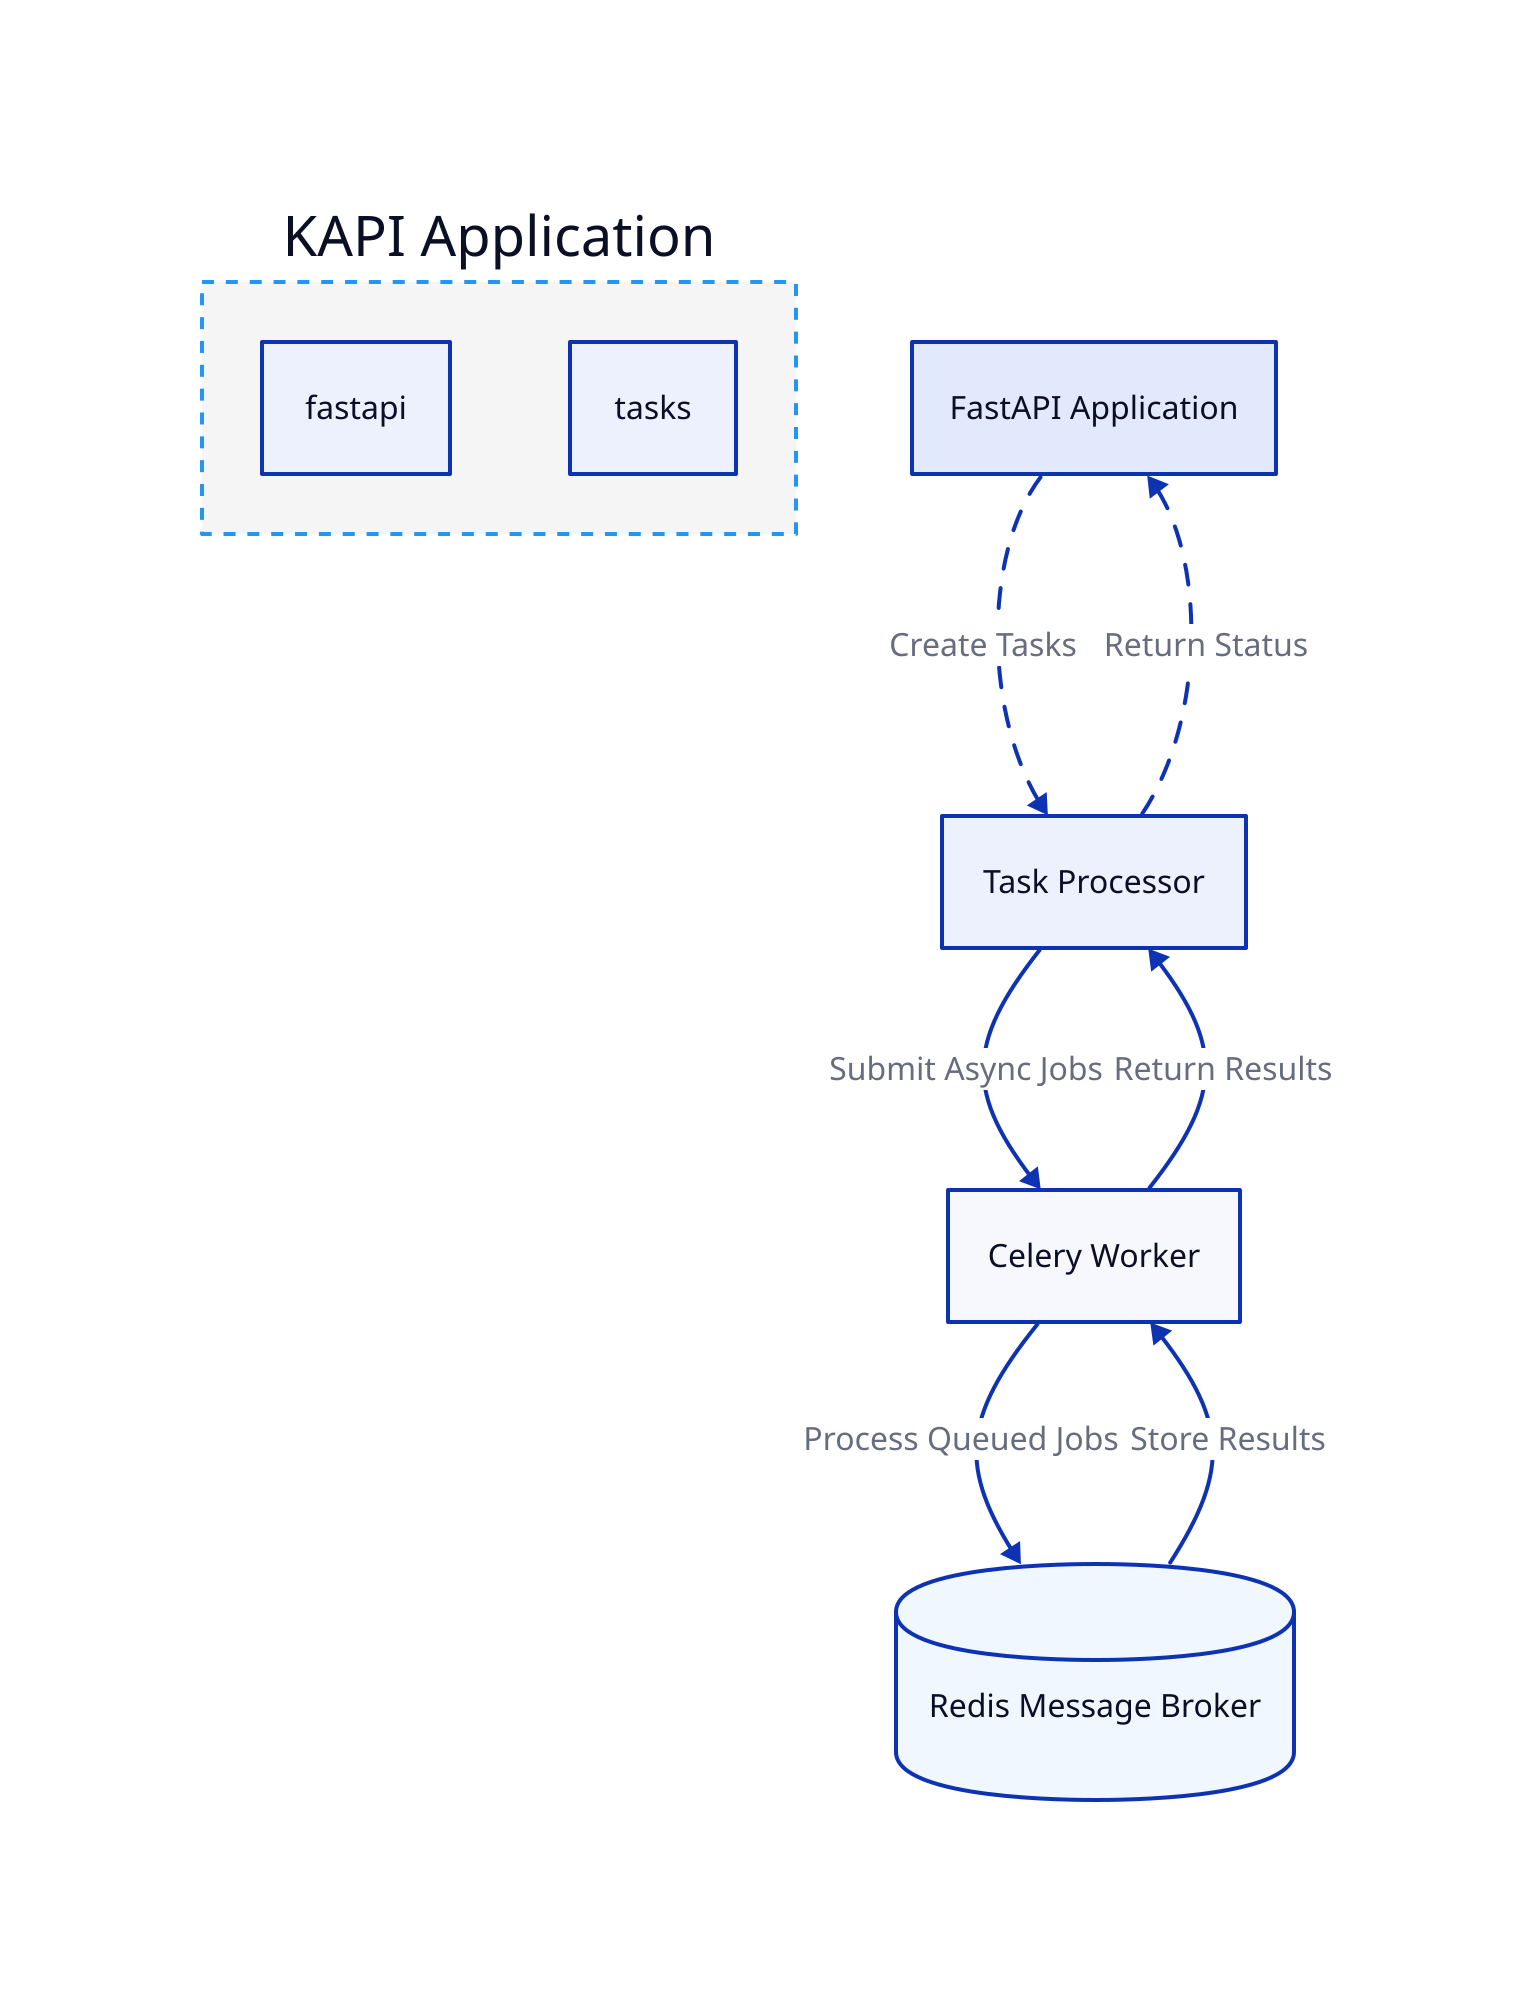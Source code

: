 fastapi: FastAPI {
    shape: rectangle
    style.fill: "#E3E9FD"
    label: "FastAPI Application"
  }
  
  tasks: Task Processor {
    shape: rectangle
    style.fill: "#EDF0FD"
    label: "Task Processor"
  }
  
  celery: Celery {
    shape: rectangle
    style.fill: "#F7F8FE"
    label: "Celery Worker"
  }
  
  redis: Redis {
    shape: cylinder
    style.fill: "#F0F7FF"
    label: "Redis Message Broker"
  }
  
  fastapi -> tasks: Create Tasks {
    style.stroke-dash: 5
  }
  
  tasks -> fastapi: Return Status {
    style.stroke-dash: 5
  }
  
  tasks -> celery: Submit Async Jobs
  celery -> redis: Process Queued Jobs
  redis -> celery: Store Results
  celery -> tasks: Return Results
  
  kapi: {
    shape: rectangle
    style.fill: "#F5F5F5"
    style.stroke: "#2196F3"
    style.stroke-width: 2
    style.stroke-dash: 3
    label: "KAPI Application"
    
    fastapi
    tasks
  }
